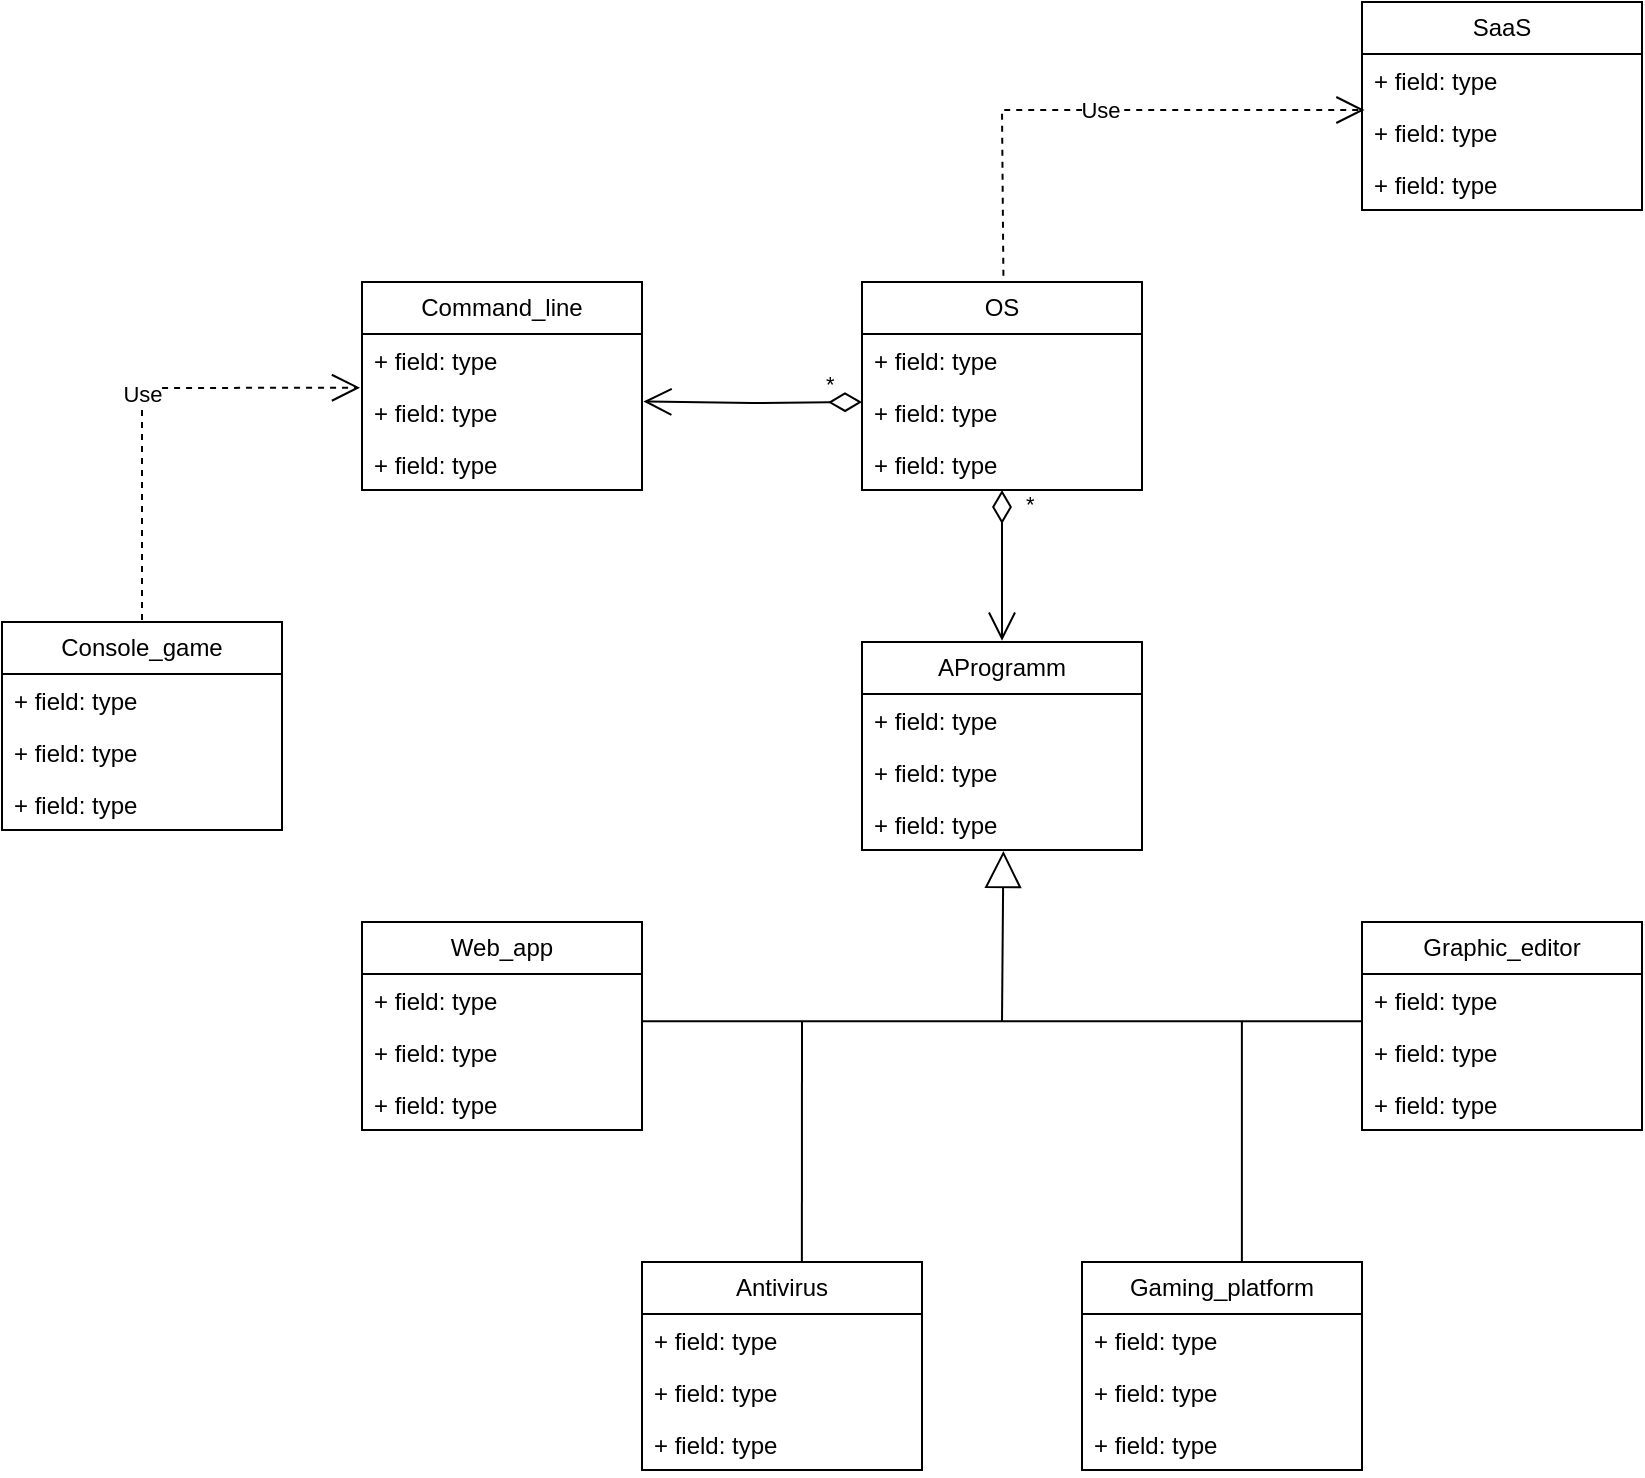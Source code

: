 <mxfile version="26.0.9">
  <diagram name="Страница — 1" id="LFMK5lF8i2AvCl-elNXO">
    <mxGraphModel dx="1185" dy="688" grid="1" gridSize="10" guides="1" tooltips="1" connect="1" arrows="1" fold="1" page="1" pageScale="1" pageWidth="827" pageHeight="1169" math="0" shadow="0">
      <root>
        <mxCell id="0" />
        <mxCell id="1" parent="0" />
        <mxCell id="0upJ6LvEVWyLVLnyJaRO-1" value="OS" style="swimlane;fontStyle=0;childLayout=stackLayout;horizontal=1;startSize=26;fillColor=none;horizontalStack=0;resizeParent=1;resizeParentMax=0;resizeLast=0;collapsible=1;marginBottom=0;whiteSpace=wrap;html=1;" vertex="1" parent="1">
          <mxGeometry x="470" y="330" width="140" height="104" as="geometry" />
        </mxCell>
        <mxCell id="0upJ6LvEVWyLVLnyJaRO-2" value="+ field: type" style="text;strokeColor=none;fillColor=none;align=left;verticalAlign=top;spacingLeft=4;spacingRight=4;overflow=hidden;rotatable=0;points=[[0,0.5],[1,0.5]];portConstraint=eastwest;whiteSpace=wrap;html=1;" vertex="1" parent="0upJ6LvEVWyLVLnyJaRO-1">
          <mxGeometry y="26" width="140" height="26" as="geometry" />
        </mxCell>
        <mxCell id="0upJ6LvEVWyLVLnyJaRO-3" value="+ field: type" style="text;strokeColor=none;fillColor=none;align=left;verticalAlign=top;spacingLeft=4;spacingRight=4;overflow=hidden;rotatable=0;points=[[0,0.5],[1,0.5]];portConstraint=eastwest;whiteSpace=wrap;html=1;" vertex="1" parent="0upJ6LvEVWyLVLnyJaRO-1">
          <mxGeometry y="52" width="140" height="26" as="geometry" />
        </mxCell>
        <mxCell id="0upJ6LvEVWyLVLnyJaRO-4" value="+ field: type" style="text;strokeColor=none;fillColor=none;align=left;verticalAlign=top;spacingLeft=4;spacingRight=4;overflow=hidden;rotatable=0;points=[[0,0.5],[1,0.5]];portConstraint=eastwest;whiteSpace=wrap;html=1;" vertex="1" parent="0upJ6LvEVWyLVLnyJaRO-1">
          <mxGeometry y="78" width="140" height="26" as="geometry" />
        </mxCell>
        <mxCell id="0upJ6LvEVWyLVLnyJaRO-5" value="SaaS" style="swimlane;fontStyle=0;childLayout=stackLayout;horizontal=1;startSize=26;fillColor=none;horizontalStack=0;resizeParent=1;resizeParentMax=0;resizeLast=0;collapsible=1;marginBottom=0;whiteSpace=wrap;html=1;" vertex="1" parent="1">
          <mxGeometry x="720" y="190" width="140" height="104" as="geometry" />
        </mxCell>
        <mxCell id="0upJ6LvEVWyLVLnyJaRO-6" value="+ field: type" style="text;strokeColor=none;fillColor=none;align=left;verticalAlign=top;spacingLeft=4;spacingRight=4;overflow=hidden;rotatable=0;points=[[0,0.5],[1,0.5]];portConstraint=eastwest;whiteSpace=wrap;html=1;" vertex="1" parent="0upJ6LvEVWyLVLnyJaRO-5">
          <mxGeometry y="26" width="140" height="26" as="geometry" />
        </mxCell>
        <mxCell id="0upJ6LvEVWyLVLnyJaRO-7" value="+ field: type" style="text;strokeColor=none;fillColor=none;align=left;verticalAlign=top;spacingLeft=4;spacingRight=4;overflow=hidden;rotatable=0;points=[[0,0.5],[1,0.5]];portConstraint=eastwest;whiteSpace=wrap;html=1;" vertex="1" parent="0upJ6LvEVWyLVLnyJaRO-5">
          <mxGeometry y="52" width="140" height="26" as="geometry" />
        </mxCell>
        <mxCell id="0upJ6LvEVWyLVLnyJaRO-8" value="+ field: type" style="text;strokeColor=none;fillColor=none;align=left;verticalAlign=top;spacingLeft=4;spacingRight=4;overflow=hidden;rotatable=0;points=[[0,0.5],[1,0.5]];portConstraint=eastwest;whiteSpace=wrap;html=1;" vertex="1" parent="0upJ6LvEVWyLVLnyJaRO-5">
          <mxGeometry y="78" width="140" height="26" as="geometry" />
        </mxCell>
        <mxCell id="0upJ6LvEVWyLVLnyJaRO-9" value="AProgramm" style="swimlane;fontStyle=0;childLayout=stackLayout;horizontal=1;startSize=26;fillColor=none;horizontalStack=0;resizeParent=1;resizeParentMax=0;resizeLast=0;collapsible=1;marginBottom=0;whiteSpace=wrap;html=1;" vertex="1" parent="1">
          <mxGeometry x="470" y="510" width="140" height="104" as="geometry" />
        </mxCell>
        <mxCell id="0upJ6LvEVWyLVLnyJaRO-10" value="+ field: type" style="text;strokeColor=none;fillColor=none;align=left;verticalAlign=top;spacingLeft=4;spacingRight=4;overflow=hidden;rotatable=0;points=[[0,0.5],[1,0.5]];portConstraint=eastwest;whiteSpace=wrap;html=1;" vertex="1" parent="0upJ6LvEVWyLVLnyJaRO-9">
          <mxGeometry y="26" width="140" height="26" as="geometry" />
        </mxCell>
        <mxCell id="0upJ6LvEVWyLVLnyJaRO-11" value="+ field: type" style="text;strokeColor=none;fillColor=none;align=left;verticalAlign=top;spacingLeft=4;spacingRight=4;overflow=hidden;rotatable=0;points=[[0,0.5],[1,0.5]];portConstraint=eastwest;whiteSpace=wrap;html=1;" vertex="1" parent="0upJ6LvEVWyLVLnyJaRO-9">
          <mxGeometry y="52" width="140" height="26" as="geometry" />
        </mxCell>
        <mxCell id="0upJ6LvEVWyLVLnyJaRO-12" value="+ field: type" style="text;strokeColor=none;fillColor=none;align=left;verticalAlign=top;spacingLeft=4;spacingRight=4;overflow=hidden;rotatable=0;points=[[0,0.5],[1,0.5]];portConstraint=eastwest;whiteSpace=wrap;html=1;" vertex="1" parent="0upJ6LvEVWyLVLnyJaRO-9">
          <mxGeometry y="78" width="140" height="26" as="geometry" />
        </mxCell>
        <mxCell id="0upJ6LvEVWyLVLnyJaRO-17" value="Antivirus" style="swimlane;fontStyle=0;childLayout=stackLayout;horizontal=1;startSize=26;fillColor=none;horizontalStack=0;resizeParent=1;resizeParentMax=0;resizeLast=0;collapsible=1;marginBottom=0;whiteSpace=wrap;html=1;" vertex="1" parent="1">
          <mxGeometry x="360" y="820" width="140" height="104" as="geometry" />
        </mxCell>
        <mxCell id="0upJ6LvEVWyLVLnyJaRO-18" value="+ field: type" style="text;strokeColor=none;fillColor=none;align=left;verticalAlign=top;spacingLeft=4;spacingRight=4;overflow=hidden;rotatable=0;points=[[0,0.5],[1,0.5]];portConstraint=eastwest;whiteSpace=wrap;html=1;" vertex="1" parent="0upJ6LvEVWyLVLnyJaRO-17">
          <mxGeometry y="26" width="140" height="26" as="geometry" />
        </mxCell>
        <mxCell id="0upJ6LvEVWyLVLnyJaRO-19" value="+ field: type" style="text;strokeColor=none;fillColor=none;align=left;verticalAlign=top;spacingLeft=4;spacingRight=4;overflow=hidden;rotatable=0;points=[[0,0.5],[1,0.5]];portConstraint=eastwest;whiteSpace=wrap;html=1;" vertex="1" parent="0upJ6LvEVWyLVLnyJaRO-17">
          <mxGeometry y="52" width="140" height="26" as="geometry" />
        </mxCell>
        <mxCell id="0upJ6LvEVWyLVLnyJaRO-20" value="+ field: type" style="text;strokeColor=none;fillColor=none;align=left;verticalAlign=top;spacingLeft=4;spacingRight=4;overflow=hidden;rotatable=0;points=[[0,0.5],[1,0.5]];portConstraint=eastwest;whiteSpace=wrap;html=1;" vertex="1" parent="0upJ6LvEVWyLVLnyJaRO-17">
          <mxGeometry y="78" width="140" height="26" as="geometry" />
        </mxCell>
        <mxCell id="0upJ6LvEVWyLVLnyJaRO-21" value="Command_line" style="swimlane;fontStyle=0;childLayout=stackLayout;horizontal=1;startSize=26;fillColor=none;horizontalStack=0;resizeParent=1;resizeParentMax=0;resizeLast=0;collapsible=1;marginBottom=0;whiteSpace=wrap;html=1;" vertex="1" parent="1">
          <mxGeometry x="220" y="330" width="140" height="104" as="geometry" />
        </mxCell>
        <mxCell id="0upJ6LvEVWyLVLnyJaRO-22" value="+ field: type" style="text;strokeColor=none;fillColor=none;align=left;verticalAlign=top;spacingLeft=4;spacingRight=4;overflow=hidden;rotatable=0;points=[[0,0.5],[1,0.5]];portConstraint=eastwest;whiteSpace=wrap;html=1;" vertex="1" parent="0upJ6LvEVWyLVLnyJaRO-21">
          <mxGeometry y="26" width="140" height="26" as="geometry" />
        </mxCell>
        <mxCell id="0upJ6LvEVWyLVLnyJaRO-23" value="+ field: type" style="text;strokeColor=none;fillColor=none;align=left;verticalAlign=top;spacingLeft=4;spacingRight=4;overflow=hidden;rotatable=0;points=[[0,0.5],[1,0.5]];portConstraint=eastwest;whiteSpace=wrap;html=1;" vertex="1" parent="0upJ6LvEVWyLVLnyJaRO-21">
          <mxGeometry y="52" width="140" height="26" as="geometry" />
        </mxCell>
        <mxCell id="0upJ6LvEVWyLVLnyJaRO-24" value="+ field: type" style="text;strokeColor=none;fillColor=none;align=left;verticalAlign=top;spacingLeft=4;spacingRight=4;overflow=hidden;rotatable=0;points=[[0,0.5],[1,0.5]];portConstraint=eastwest;whiteSpace=wrap;html=1;" vertex="1" parent="0upJ6LvEVWyLVLnyJaRO-21">
          <mxGeometry y="78" width="140" height="26" as="geometry" />
        </mxCell>
        <mxCell id="0upJ6LvEVWyLVLnyJaRO-25" value="Graphic_editor" style="swimlane;fontStyle=0;childLayout=stackLayout;horizontal=1;startSize=26;fillColor=none;horizontalStack=0;resizeParent=1;resizeParentMax=0;resizeLast=0;collapsible=1;marginBottom=0;whiteSpace=wrap;html=1;" vertex="1" parent="1">
          <mxGeometry x="720" y="650" width="140" height="104" as="geometry" />
        </mxCell>
        <mxCell id="0upJ6LvEVWyLVLnyJaRO-26" value="+ field: type" style="text;strokeColor=none;fillColor=none;align=left;verticalAlign=top;spacingLeft=4;spacingRight=4;overflow=hidden;rotatable=0;points=[[0,0.5],[1,0.5]];portConstraint=eastwest;whiteSpace=wrap;html=1;" vertex="1" parent="0upJ6LvEVWyLVLnyJaRO-25">
          <mxGeometry y="26" width="140" height="26" as="geometry" />
        </mxCell>
        <mxCell id="0upJ6LvEVWyLVLnyJaRO-27" value="+ field: type" style="text;strokeColor=none;fillColor=none;align=left;verticalAlign=top;spacingLeft=4;spacingRight=4;overflow=hidden;rotatable=0;points=[[0,0.5],[1,0.5]];portConstraint=eastwest;whiteSpace=wrap;html=1;" vertex="1" parent="0upJ6LvEVWyLVLnyJaRO-25">
          <mxGeometry y="52" width="140" height="26" as="geometry" />
        </mxCell>
        <mxCell id="0upJ6LvEVWyLVLnyJaRO-28" value="+ field: type" style="text;strokeColor=none;fillColor=none;align=left;verticalAlign=top;spacingLeft=4;spacingRight=4;overflow=hidden;rotatable=0;points=[[0,0.5],[1,0.5]];portConstraint=eastwest;whiteSpace=wrap;html=1;" vertex="1" parent="0upJ6LvEVWyLVLnyJaRO-25">
          <mxGeometry y="78" width="140" height="26" as="geometry" />
        </mxCell>
        <mxCell id="0upJ6LvEVWyLVLnyJaRO-29" value="Gaming_platform" style="swimlane;fontStyle=0;childLayout=stackLayout;horizontal=1;startSize=26;fillColor=none;horizontalStack=0;resizeParent=1;resizeParentMax=0;resizeLast=0;collapsible=1;marginBottom=0;whiteSpace=wrap;html=1;" vertex="1" parent="1">
          <mxGeometry x="580" y="820" width="140" height="104" as="geometry" />
        </mxCell>
        <mxCell id="0upJ6LvEVWyLVLnyJaRO-30" value="+ field: type" style="text;strokeColor=none;fillColor=none;align=left;verticalAlign=top;spacingLeft=4;spacingRight=4;overflow=hidden;rotatable=0;points=[[0,0.5],[1,0.5]];portConstraint=eastwest;whiteSpace=wrap;html=1;" vertex="1" parent="0upJ6LvEVWyLVLnyJaRO-29">
          <mxGeometry y="26" width="140" height="26" as="geometry" />
        </mxCell>
        <mxCell id="0upJ6LvEVWyLVLnyJaRO-31" value="+ field: type" style="text;strokeColor=none;fillColor=none;align=left;verticalAlign=top;spacingLeft=4;spacingRight=4;overflow=hidden;rotatable=0;points=[[0,0.5],[1,0.5]];portConstraint=eastwest;whiteSpace=wrap;html=1;" vertex="1" parent="0upJ6LvEVWyLVLnyJaRO-29">
          <mxGeometry y="52" width="140" height="26" as="geometry" />
        </mxCell>
        <mxCell id="0upJ6LvEVWyLVLnyJaRO-32" value="+ field: type" style="text;strokeColor=none;fillColor=none;align=left;verticalAlign=top;spacingLeft=4;spacingRight=4;overflow=hidden;rotatable=0;points=[[0,0.5],[1,0.5]];portConstraint=eastwest;whiteSpace=wrap;html=1;" vertex="1" parent="0upJ6LvEVWyLVLnyJaRO-29">
          <mxGeometry y="78" width="140" height="26" as="geometry" />
        </mxCell>
        <mxCell id="0upJ6LvEVWyLVLnyJaRO-33" value="Web_app" style="swimlane;fontStyle=0;childLayout=stackLayout;horizontal=1;startSize=26;fillColor=none;horizontalStack=0;resizeParent=1;resizeParentMax=0;resizeLast=0;collapsible=1;marginBottom=0;whiteSpace=wrap;html=1;" vertex="1" parent="1">
          <mxGeometry x="220" y="650" width="140" height="104" as="geometry" />
        </mxCell>
        <mxCell id="0upJ6LvEVWyLVLnyJaRO-34" value="+ field: type" style="text;strokeColor=none;fillColor=none;align=left;verticalAlign=top;spacingLeft=4;spacingRight=4;overflow=hidden;rotatable=0;points=[[0,0.5],[1,0.5]];portConstraint=eastwest;whiteSpace=wrap;html=1;" vertex="1" parent="0upJ6LvEVWyLVLnyJaRO-33">
          <mxGeometry y="26" width="140" height="26" as="geometry" />
        </mxCell>
        <mxCell id="0upJ6LvEVWyLVLnyJaRO-35" value="+ field: type" style="text;strokeColor=none;fillColor=none;align=left;verticalAlign=top;spacingLeft=4;spacingRight=4;overflow=hidden;rotatable=0;points=[[0,0.5],[1,0.5]];portConstraint=eastwest;whiteSpace=wrap;html=1;" vertex="1" parent="0upJ6LvEVWyLVLnyJaRO-33">
          <mxGeometry y="52" width="140" height="26" as="geometry" />
        </mxCell>
        <mxCell id="0upJ6LvEVWyLVLnyJaRO-36" value="+ field: type" style="text;strokeColor=none;fillColor=none;align=left;verticalAlign=top;spacingLeft=4;spacingRight=4;overflow=hidden;rotatable=0;points=[[0,0.5],[1,0.5]];portConstraint=eastwest;whiteSpace=wrap;html=1;" vertex="1" parent="0upJ6LvEVWyLVLnyJaRO-33">
          <mxGeometry y="78" width="140" height="26" as="geometry" />
        </mxCell>
        <mxCell id="0upJ6LvEVWyLVLnyJaRO-37" value="Console_game" style="swimlane;fontStyle=0;childLayout=stackLayout;horizontal=1;startSize=26;fillColor=none;horizontalStack=0;resizeParent=1;resizeParentMax=0;resizeLast=0;collapsible=1;marginBottom=0;whiteSpace=wrap;html=1;" vertex="1" parent="1">
          <mxGeometry x="40" y="500" width="140" height="104" as="geometry" />
        </mxCell>
        <mxCell id="0upJ6LvEVWyLVLnyJaRO-38" value="+ field: type" style="text;strokeColor=none;fillColor=none;align=left;verticalAlign=top;spacingLeft=4;spacingRight=4;overflow=hidden;rotatable=0;points=[[0,0.5],[1,0.5]];portConstraint=eastwest;whiteSpace=wrap;html=1;" vertex="1" parent="0upJ6LvEVWyLVLnyJaRO-37">
          <mxGeometry y="26" width="140" height="26" as="geometry" />
        </mxCell>
        <mxCell id="0upJ6LvEVWyLVLnyJaRO-39" value="+ field: type" style="text;strokeColor=none;fillColor=none;align=left;verticalAlign=top;spacingLeft=4;spacingRight=4;overflow=hidden;rotatable=0;points=[[0,0.5],[1,0.5]];portConstraint=eastwest;whiteSpace=wrap;html=1;" vertex="1" parent="0upJ6LvEVWyLVLnyJaRO-37">
          <mxGeometry y="52" width="140" height="26" as="geometry" />
        </mxCell>
        <mxCell id="0upJ6LvEVWyLVLnyJaRO-40" value="+ field: type" style="text;strokeColor=none;fillColor=none;align=left;verticalAlign=top;spacingLeft=4;spacingRight=4;overflow=hidden;rotatable=0;points=[[0,0.5],[1,0.5]];portConstraint=eastwest;whiteSpace=wrap;html=1;" vertex="1" parent="0upJ6LvEVWyLVLnyJaRO-37">
          <mxGeometry y="78" width="140" height="26" as="geometry" />
        </mxCell>
        <mxCell id="0upJ6LvEVWyLVLnyJaRO-53" value="" style="endArrow=none;html=1;rounded=0;entryX=0;entryY=0.91;entryDx=0;entryDy=0;entryPerimeter=0;exitX=1;exitY=0.91;exitDx=0;exitDy=0;exitPerimeter=0;" edge="1" parent="1" source="0upJ6LvEVWyLVLnyJaRO-34" target="0upJ6LvEVWyLVLnyJaRO-26">
          <mxGeometry width="50" height="50" relative="1" as="geometry">
            <mxPoint x="370" y="700" as="sourcePoint" />
            <mxPoint x="690" y="700" as="targetPoint" />
          </mxGeometry>
        </mxCell>
        <mxCell id="0upJ6LvEVWyLVLnyJaRO-54" value="" style="endArrow=none;html=1;rounded=0;exitX=0.571;exitY=0.003;exitDx=0;exitDy=0;exitPerimeter=0;" edge="1" parent="1" source="0upJ6LvEVWyLVLnyJaRO-17">
          <mxGeometry width="50" height="50" relative="1" as="geometry">
            <mxPoint x="440" y="810" as="sourcePoint" />
            <mxPoint x="440" y="700" as="targetPoint" />
          </mxGeometry>
        </mxCell>
        <mxCell id="0upJ6LvEVWyLVLnyJaRO-56" value="" style="endArrow=none;html=1;rounded=0;exitX=0.571;exitY=0;exitDx=0;exitDy=0;exitPerimeter=0;" edge="1" parent="1" source="0upJ6LvEVWyLVLnyJaRO-29">
          <mxGeometry width="50" height="50" relative="1" as="geometry">
            <mxPoint x="661" y="810" as="sourcePoint" />
            <mxPoint x="659.94" y="700" as="targetPoint" />
          </mxGeometry>
        </mxCell>
        <mxCell id="0upJ6LvEVWyLVLnyJaRO-57" value="" style="endArrow=block;endSize=16;endFill=0;html=1;rounded=0;entryX=0.505;entryY=1.017;entryDx=0;entryDy=0;entryPerimeter=0;" edge="1" parent="1" target="0upJ6LvEVWyLVLnyJaRO-12">
          <mxGeometry width="160" relative="1" as="geometry">
            <mxPoint x="540" y="700" as="sourcePoint" />
            <mxPoint x="620" y="650" as="targetPoint" />
          </mxGeometry>
        </mxCell>
        <mxCell id="0upJ6LvEVWyLVLnyJaRO-58" value="*" style="endArrow=open;html=1;endSize=12;startArrow=diamondThin;startSize=14;startFill=0;edgeStyle=orthogonalEdgeStyle;align=left;verticalAlign=bottom;rounded=0;entryX=0.5;entryY=-0.006;entryDx=0;entryDy=0;exitX=0.5;exitY=1;exitDx=0;exitDy=0;entryPerimeter=0;" edge="1" parent="1" source="0upJ6LvEVWyLVLnyJaRO-1" target="0upJ6LvEVWyLVLnyJaRO-9">
          <mxGeometry x="-0.576" y="10" relative="1" as="geometry">
            <mxPoint x="540.833" y="501.296" as="sourcePoint" />
            <mxPoint x="540.833" y="451.296" as="targetPoint" />
            <mxPoint as="offset" />
          </mxGeometry>
        </mxCell>
        <mxCell id="0upJ6LvEVWyLVLnyJaRO-59" value="Use" style="endArrow=open;endSize=12;dashed=1;html=1;rounded=0;exitX=0.457;exitY=-0.01;exitDx=0;exitDy=0;exitPerimeter=0;entryX=-0.007;entryY=1.033;entryDx=0;entryDy=0;entryPerimeter=0;" edge="1" parent="1" target="0upJ6LvEVWyLVLnyJaRO-22">
          <mxGeometry width="160" relative="1" as="geometry">
            <mxPoint x="110.0" y="498.96" as="sourcePoint" />
            <mxPoint x="110.02" y="390" as="targetPoint" />
            <Array as="points">
              <mxPoint x="110" y="383" />
            </Array>
          </mxGeometry>
        </mxCell>
        <mxCell id="0upJ6LvEVWyLVLnyJaRO-60" value="*" style="endArrow=open;html=1;endSize=12;startArrow=diamondThin;startSize=14;startFill=0;edgeStyle=orthogonalEdgeStyle;align=left;verticalAlign=bottom;rounded=0;entryX=1.005;entryY=0.297;entryDx=0;entryDy=0;entryPerimeter=0;" edge="1" parent="1" target="0upJ6LvEVWyLVLnyJaRO-23">
          <mxGeometry x="-0.637" relative="1" as="geometry">
            <mxPoint x="470" y="390" as="sourcePoint" />
            <mxPoint x="400" y="390" as="targetPoint" />
            <mxPoint as="offset" />
          </mxGeometry>
        </mxCell>
        <mxCell id="0upJ6LvEVWyLVLnyJaRO-61" value="Use" style="endArrow=open;endSize=12;dashed=1;html=1;rounded=0;entryX=0.009;entryY=1.077;entryDx=0;entryDy=0;entryPerimeter=0;exitX=0.505;exitY=-0.03;exitDx=0;exitDy=0;exitPerimeter=0;" edge="1" parent="1" source="0upJ6LvEVWyLVLnyJaRO-1" target="0upJ6LvEVWyLVLnyJaRO-6">
          <mxGeometry width="160" relative="1" as="geometry">
            <mxPoint x="540" y="320" as="sourcePoint" />
            <mxPoint x="649" y="214.04" as="targetPoint" />
            <Array as="points">
              <mxPoint x="540" y="244" />
            </Array>
          </mxGeometry>
        </mxCell>
      </root>
    </mxGraphModel>
  </diagram>
</mxfile>
